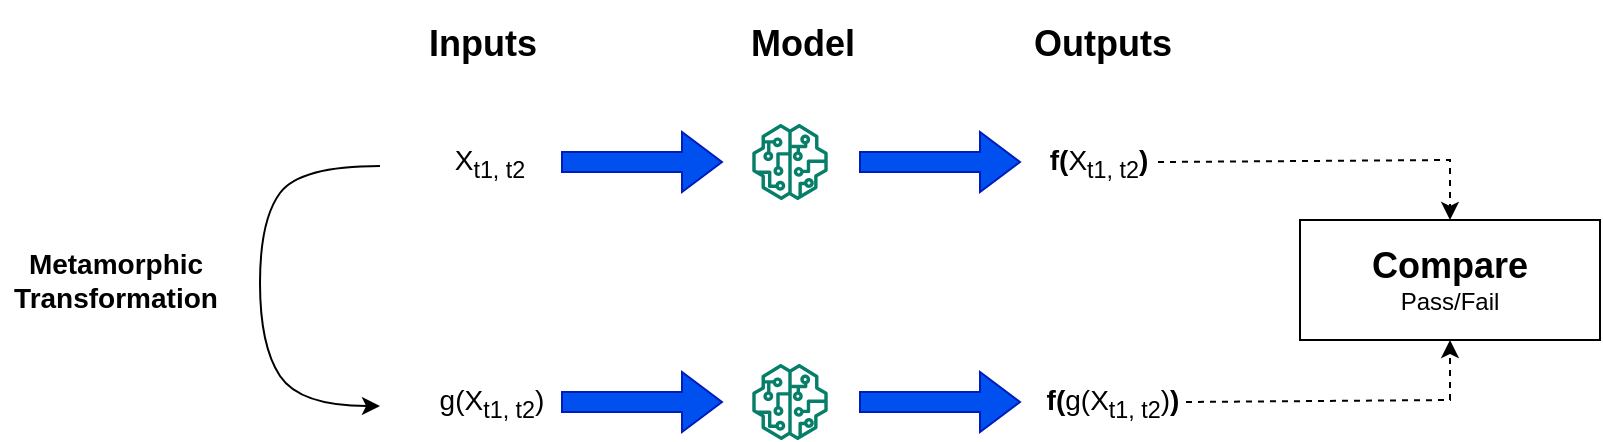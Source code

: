 <mxfile version="20.2.2" type="github">
  <diagram id="4H7yr6dnb38ixaK0uqv0" name="Page-1">
    <mxGraphModel dx="211" dy="579" grid="1" gridSize="10" guides="1" tooltips="1" connect="1" arrows="1" fold="1" page="1" pageScale="1" pageWidth="827" pageHeight="1169" math="0" shadow="0">
      <root>
        <mxCell id="0" />
        <mxCell id="1" parent="0" />
        <mxCell id="jd1qz2Rt7AOelmPZwAfq-1" value="" style="group" vertex="1" connectable="0" parent="1">
          <mxGeometry x="840" y="70" width="800" height="220" as="geometry" />
        </mxCell>
        <mxCell id="jd1qz2Rt7AOelmPZwAfq-2" value="&lt;span style=&quot;font-size: 14px; font-weight: normal;&quot;&gt;X&lt;sub&gt;t1, t2&lt;/sub&gt;&lt;/span&gt;" style="text;html=1;strokeColor=none;fillColor=none;align=center;verticalAlign=middle;whiteSpace=wrap;rounded=0;fontStyle=1" vertex="1" parent="jd1qz2Rt7AOelmPZwAfq-1">
          <mxGeometry x="210" y="66" width="70" height="30" as="geometry" />
        </mxCell>
        <mxCell id="jd1qz2Rt7AOelmPZwAfq-3" value="&lt;font style=&quot;font-size: 14px;&quot;&gt;g(X&lt;sub style=&quot;&quot;&gt;t1, t2&lt;/sub&gt;)&lt;/font&gt;" style="text;html=1;strokeColor=none;fillColor=none;align=center;verticalAlign=middle;whiteSpace=wrap;rounded=0;" vertex="1" parent="jd1qz2Rt7AOelmPZwAfq-1">
          <mxGeometry x="201" y="186" width="90" height="30" as="geometry" />
        </mxCell>
        <mxCell id="jd1qz2Rt7AOelmPZwAfq-4" value="" style="sketch=0;outlineConnect=0;fontColor=#232F3E;gradientColor=none;fillColor=#067F68;strokeColor=none;dashed=0;verticalLabelPosition=bottom;verticalAlign=top;align=center;html=1;fontSize=12;fontStyle=0;aspect=fixed;pointerEvents=1;shape=mxgraph.aws4.sagemaker_model;rounded=0;fillStyle=auto;labelPosition=center;" vertex="1" parent="jd1qz2Rt7AOelmPZwAfq-1">
          <mxGeometry x="376" y="62" width="38" height="38" as="geometry" />
        </mxCell>
        <mxCell id="jd1qz2Rt7AOelmPZwAfq-5" value="&lt;font style=&quot;font-size: 14px;&quot;&gt;&lt;font style=&quot;&quot;&gt;f(&lt;span style=&quot;font-weight: normal;&quot;&gt;X&lt;sub&gt;t1, t2&lt;/sub&gt;&lt;/span&gt;&lt;/font&gt;&lt;font style=&quot;&quot;&gt;)&lt;/font&gt;&lt;/font&gt;" style="text;html=1;strokeColor=none;fillColor=none;align=center;verticalAlign=middle;whiteSpace=wrap;rounded=0;fontStyle=1" vertex="1" parent="jd1qz2Rt7AOelmPZwAfq-1">
          <mxGeometry x="520" y="66" width="59" height="30" as="geometry" />
        </mxCell>
        <mxCell id="jd1qz2Rt7AOelmPZwAfq-6" value="&lt;font style=&quot;font-size: 14px;&quot;&gt;&lt;font style=&quot;&quot;&gt;f(&lt;span style=&quot;font-weight: normal;&quot;&gt;g(&lt;/span&gt;&lt;span style=&quot;font-weight: normal;&quot;&gt;X&lt;sub&gt;t1, t2&lt;/sub&gt;&lt;/span&gt;&lt;/font&gt;&lt;font style=&quot;&quot;&gt;&lt;span style=&quot;font-weight: normal;&quot;&gt;)&lt;/span&gt;)&lt;/font&gt;&lt;/font&gt;" style="text;html=1;strokeColor=none;fillColor=none;align=center;verticalAlign=middle;whiteSpace=wrap;rounded=0;fontStyle=1" vertex="1" parent="jd1qz2Rt7AOelmPZwAfq-1">
          <mxGeometry x="520" y="186" width="73" height="30" as="geometry" />
        </mxCell>
        <mxCell id="jd1qz2Rt7AOelmPZwAfq-7" value="" style="sketch=0;outlineConnect=0;fontColor=#232F3E;gradientColor=none;fillColor=#067F68;strokeColor=none;dashed=0;verticalLabelPosition=bottom;verticalAlign=top;align=center;html=1;fontSize=12;fontStyle=0;aspect=fixed;pointerEvents=1;shape=mxgraph.aws4.sagemaker_model;rounded=0;fillStyle=auto;labelPosition=center;" vertex="1" parent="jd1qz2Rt7AOelmPZwAfq-1">
          <mxGeometry x="376" y="182" width="38" height="38" as="geometry" />
        </mxCell>
        <mxCell id="jd1qz2Rt7AOelmPZwAfq-8" value="&lt;b&gt;&lt;font style=&quot;font-size: 18px;&quot;&gt;Compare&lt;/font&gt;&lt;/b&gt;&lt;br&gt;Pass/Fail" style="rounded=0;whiteSpace=wrap;html=1;" vertex="1" parent="jd1qz2Rt7AOelmPZwAfq-1">
          <mxGeometry x="650" y="110" width="150" height="60" as="geometry" />
        </mxCell>
        <mxCell id="jd1qz2Rt7AOelmPZwAfq-9" value="" style="curved=1;endArrow=classic;html=1;rounded=0;" edge="1" parent="jd1qz2Rt7AOelmPZwAfq-1">
          <mxGeometry width="50" height="50" relative="1" as="geometry">
            <mxPoint x="190" y="83" as="sourcePoint" />
            <mxPoint x="190" y="203" as="targetPoint" />
            <Array as="points">
              <mxPoint x="150" y="83" />
              <mxPoint x="130" y="110" />
              <mxPoint x="130" y="173" />
              <mxPoint x="150" y="203" />
            </Array>
          </mxGeometry>
        </mxCell>
        <mxCell id="jd1qz2Rt7AOelmPZwAfq-10" value="&lt;font style=&quot;font-size: 14px;&quot;&gt;&lt;b&gt;Metamorphic Transformation&lt;/b&gt;&lt;/font&gt;" style="text;html=1;strokeColor=none;fillColor=none;align=center;verticalAlign=middle;whiteSpace=wrap;rounded=0;" vertex="1" parent="jd1qz2Rt7AOelmPZwAfq-1">
          <mxGeometry y="125" width="116" height="30" as="geometry" />
        </mxCell>
        <mxCell id="jd1qz2Rt7AOelmPZwAfq-11" value="" style="html=1;shadow=0;dashed=0;align=center;verticalAlign=middle;shape=mxgraph.arrows2.arrow;dy=0.67;dx=20;notch=0;fontSize=14;fillColor=#0050ef;fontColor=#ffffff;strokeColor=#001DBC;" vertex="1" parent="jd1qz2Rt7AOelmPZwAfq-1">
          <mxGeometry x="281" y="66" width="80" height="30" as="geometry" />
        </mxCell>
        <mxCell id="jd1qz2Rt7AOelmPZwAfq-12" value="" style="html=1;shadow=0;dashed=0;align=center;verticalAlign=middle;shape=mxgraph.arrows2.arrow;dy=0.67;dx=20;notch=0;fontSize=14;fillColor=#0050ef;fontColor=#ffffff;strokeColor=#001DBC;" vertex="1" parent="jd1qz2Rt7AOelmPZwAfq-1">
          <mxGeometry x="281" y="186" width="80" height="30" as="geometry" />
        </mxCell>
        <mxCell id="jd1qz2Rt7AOelmPZwAfq-13" value="" style="html=1;shadow=0;dashed=0;align=center;verticalAlign=middle;shape=mxgraph.arrows2.arrow;dy=0.67;dx=20;notch=0;fontSize=14;fillColor=#0050ef;fontColor=#ffffff;strokeColor=#001DBC;" vertex="1" parent="jd1qz2Rt7AOelmPZwAfq-1">
          <mxGeometry x="430" y="186" width="80" height="30" as="geometry" />
        </mxCell>
        <mxCell id="jd1qz2Rt7AOelmPZwAfq-14" value="" style="html=1;shadow=0;dashed=0;align=center;verticalAlign=middle;shape=mxgraph.arrows2.arrow;dy=0.67;dx=20;notch=0;fontSize=14;fillColor=#0050ef;fontColor=#ffffff;strokeColor=#001DBC;" vertex="1" parent="jd1qz2Rt7AOelmPZwAfq-1">
          <mxGeometry x="430" y="66" width="80" height="30" as="geometry" />
        </mxCell>
        <mxCell id="jd1qz2Rt7AOelmPZwAfq-15" value="" style="endArrow=classic;html=1;rounded=0;fontSize=14;dashed=1;exitX=1;exitY=0.5;exitDx=0;exitDy=0;entryX=0.5;entryY=0;entryDx=0;entryDy=0;" edge="1" parent="jd1qz2Rt7AOelmPZwAfq-1" source="jd1qz2Rt7AOelmPZwAfq-5" target="jd1qz2Rt7AOelmPZwAfq-8">
          <mxGeometry width="50" height="50" relative="1" as="geometry">
            <mxPoint x="660" y="80" as="sourcePoint" />
            <mxPoint x="710" y="30" as="targetPoint" />
            <Array as="points">
              <mxPoint x="725" y="80" />
            </Array>
          </mxGeometry>
        </mxCell>
        <mxCell id="jd1qz2Rt7AOelmPZwAfq-16" value="" style="endArrow=classic;html=1;rounded=0;fontSize=14;dashed=1;exitX=1;exitY=0.5;exitDx=0;exitDy=0;entryX=0.5;entryY=1;entryDx=0;entryDy=0;" edge="1" parent="jd1qz2Rt7AOelmPZwAfq-1" source="jd1qz2Rt7AOelmPZwAfq-6" target="jd1qz2Rt7AOelmPZwAfq-8">
          <mxGeometry width="50" height="50" relative="1" as="geometry">
            <mxPoint x="613" y="217" as="sourcePoint" />
            <mxPoint x="742" y="246" as="targetPoint" />
            <Array as="points">
              <mxPoint x="725" y="200" />
            </Array>
          </mxGeometry>
        </mxCell>
        <mxCell id="jd1qz2Rt7AOelmPZwAfq-17" value="&lt;font style=&quot;font-size: 18px;&quot;&gt;Inputs&lt;/font&gt;" style="text;strokeColor=none;fillColor=none;html=1;fontSize=24;fontStyle=1;verticalAlign=middle;align=center;" vertex="1" parent="jd1qz2Rt7AOelmPZwAfq-1">
          <mxGeometry x="191" width="100" height="40" as="geometry" />
        </mxCell>
        <mxCell id="jd1qz2Rt7AOelmPZwAfq-18" value="&lt;font style=&quot;font-size: 18px;&quot;&gt;Model&lt;br&gt;&lt;/font&gt;" style="text;strokeColor=none;fillColor=none;html=1;fontSize=24;fontStyle=1;verticalAlign=middle;align=center;" vertex="1" parent="jd1qz2Rt7AOelmPZwAfq-1">
          <mxGeometry x="351" width="100" height="40" as="geometry" />
        </mxCell>
        <mxCell id="jd1qz2Rt7AOelmPZwAfq-19" value="&lt;font style=&quot;font-size: 18px;&quot;&gt;Outputs&lt;/font&gt;" style="text;strokeColor=none;fillColor=none;html=1;fontSize=24;fontStyle=1;verticalAlign=middle;align=center;" vertex="1" parent="jd1qz2Rt7AOelmPZwAfq-1">
          <mxGeometry x="501" width="100" height="40" as="geometry" />
        </mxCell>
      </root>
    </mxGraphModel>
  </diagram>
</mxfile>
